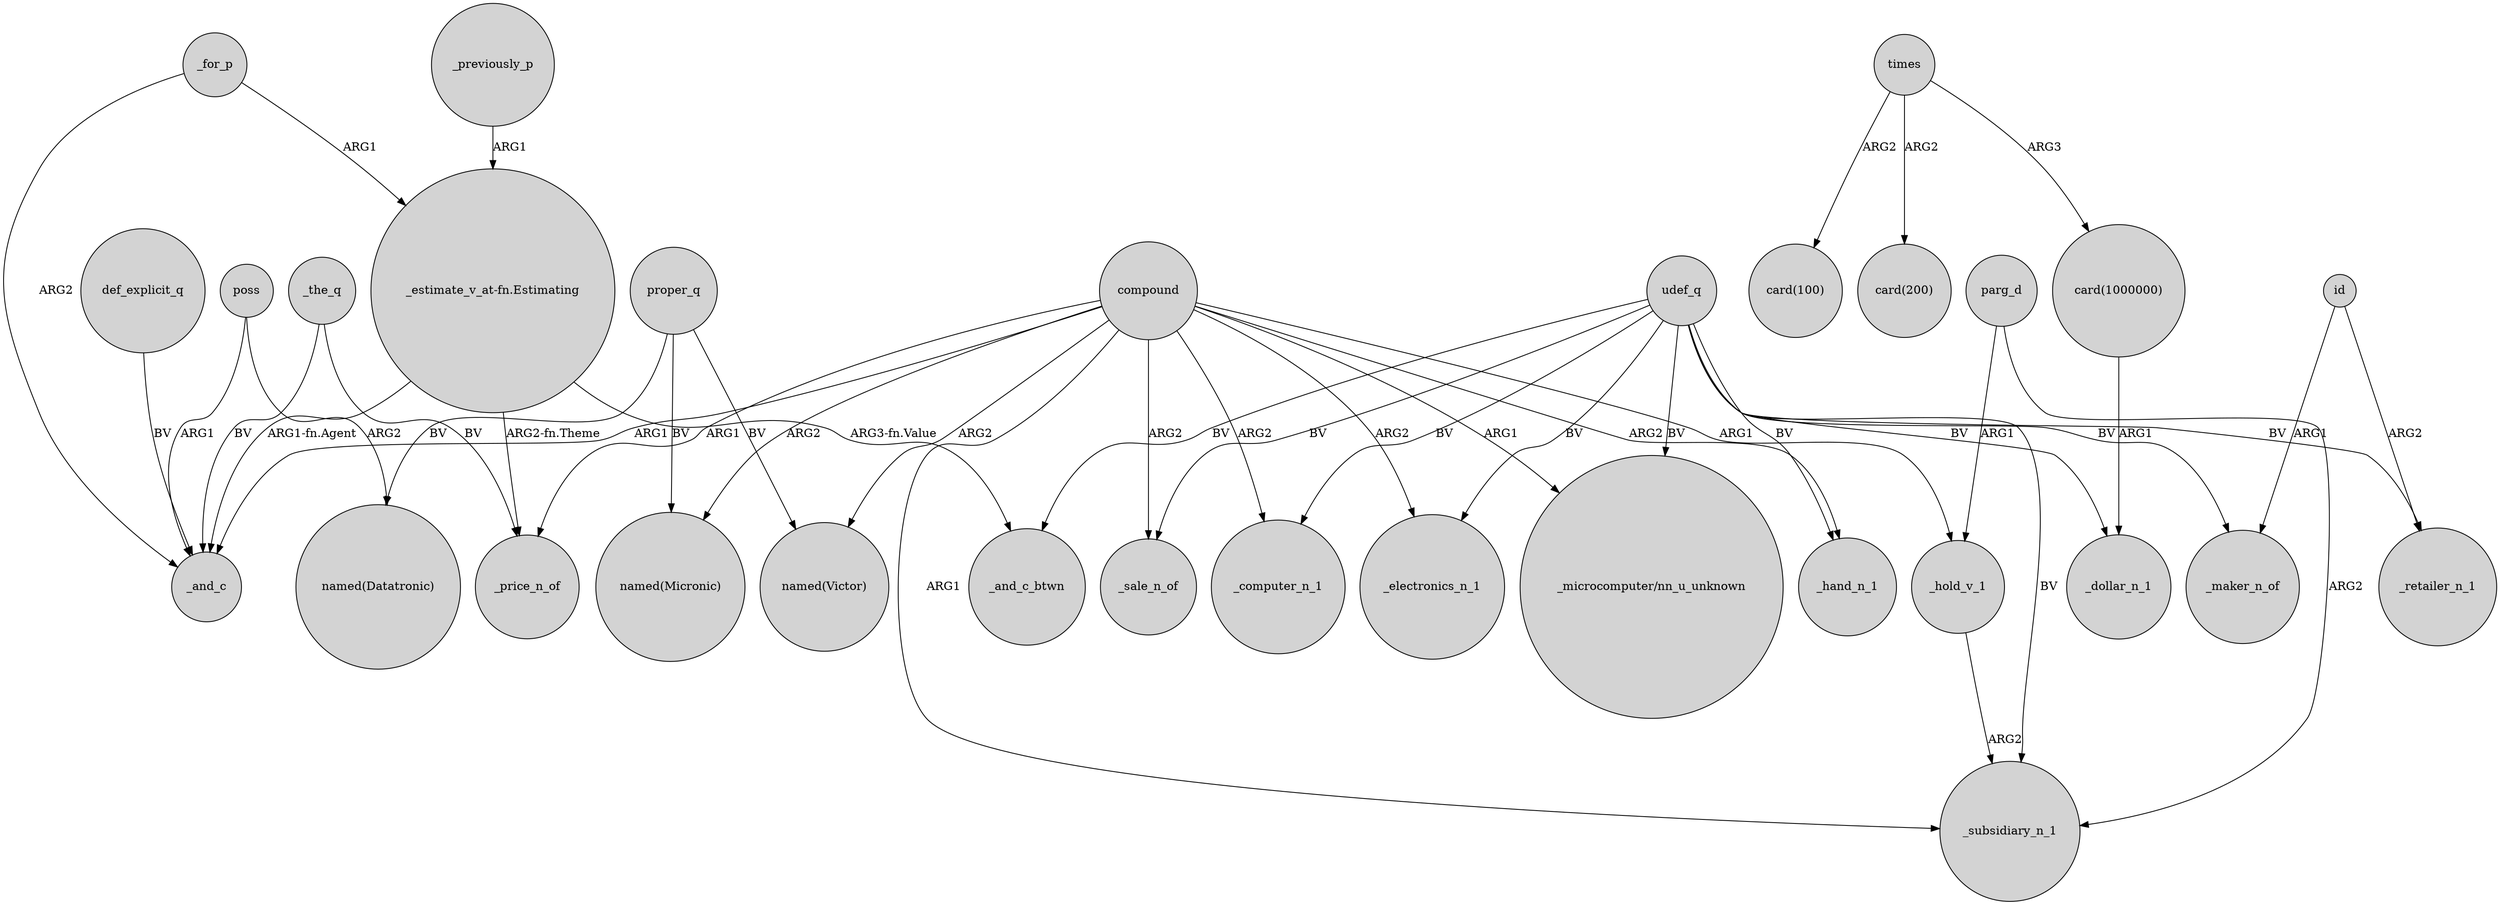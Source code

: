 digraph {
	node [shape=circle style=filled]
	_the_q -> _and_c [label=BV]
	"card(1000000)" -> _dollar_n_1 [label=ARG1]
	compound -> "_microcomputer/nn_u_unknown" [label=ARG1]
	times -> "card(100)" [label=ARG2]
	poss -> _and_c [label=ARG1]
	id -> _retailer_n_1 [label=ARG2]
	id -> _maker_n_of [label=ARG1]
	"_estimate_v_at-fn.Estimating" -> _and_c [label="ARG1-fn.Agent"]
	def_explicit_q -> _and_c [label=BV]
	compound -> _hand_n_1 [label=ARG2]
	_previously_p -> "_estimate_v_at-fn.Estimating" [label=ARG1]
	_for_p -> "_estimate_v_at-fn.Estimating" [label=ARG1]
	_for_p -> _and_c [label=ARG2]
	compound -> _hold_v_1 [label=ARG1]
	_the_q -> _price_n_of [label=BV]
	udef_q -> _subsidiary_n_1 [label=BV]
	udef_q -> "_microcomputer/nn_u_unknown" [label=BV]
	parg_d -> _hold_v_1 [label=ARG1]
	udef_q -> _computer_n_1 [label=BV]
	poss -> "named(Datatronic)" [label=ARG2]
	compound -> _computer_n_1 [label=ARG2]
	udef_q -> _electronics_n_1 [label=BV]
	parg_d -> _subsidiary_n_1 [label=ARG2]
	compound -> _sale_n_of [label=ARG2]
	compound -> _electronics_n_1 [label=ARG2]
	times -> "card(200)" [label=ARG2]
	times -> "card(1000000)" [label=ARG3]
	compound -> "named(Micronic)" [label=ARG2]
	udef_q -> _hand_n_1 [label=BV]
	proper_q -> "named(Victor)" [label=BV]
	udef_q -> _maker_n_of [label=BV]
	compound -> _and_c [label=ARG1]
	"_estimate_v_at-fn.Estimating" -> _and_c_btwn [label="ARG3-fn.Value"]
	proper_q -> "named(Datatronic)" [label=BV]
	compound -> "named(Victor)" [label=ARG2]
	udef_q -> _sale_n_of [label=BV]
	compound -> _subsidiary_n_1 [label=ARG1]
	_hold_v_1 -> _subsidiary_n_1 [label=ARG2]
	udef_q -> _retailer_n_1 [label=BV]
	compound -> _price_n_of [label=ARG1]
	udef_q -> _and_c_btwn [label=BV]
	proper_q -> "named(Micronic)" [label=BV]
	"_estimate_v_at-fn.Estimating" -> _price_n_of [label="ARG2-fn.Theme"]
	udef_q -> _dollar_n_1 [label=BV]
}
